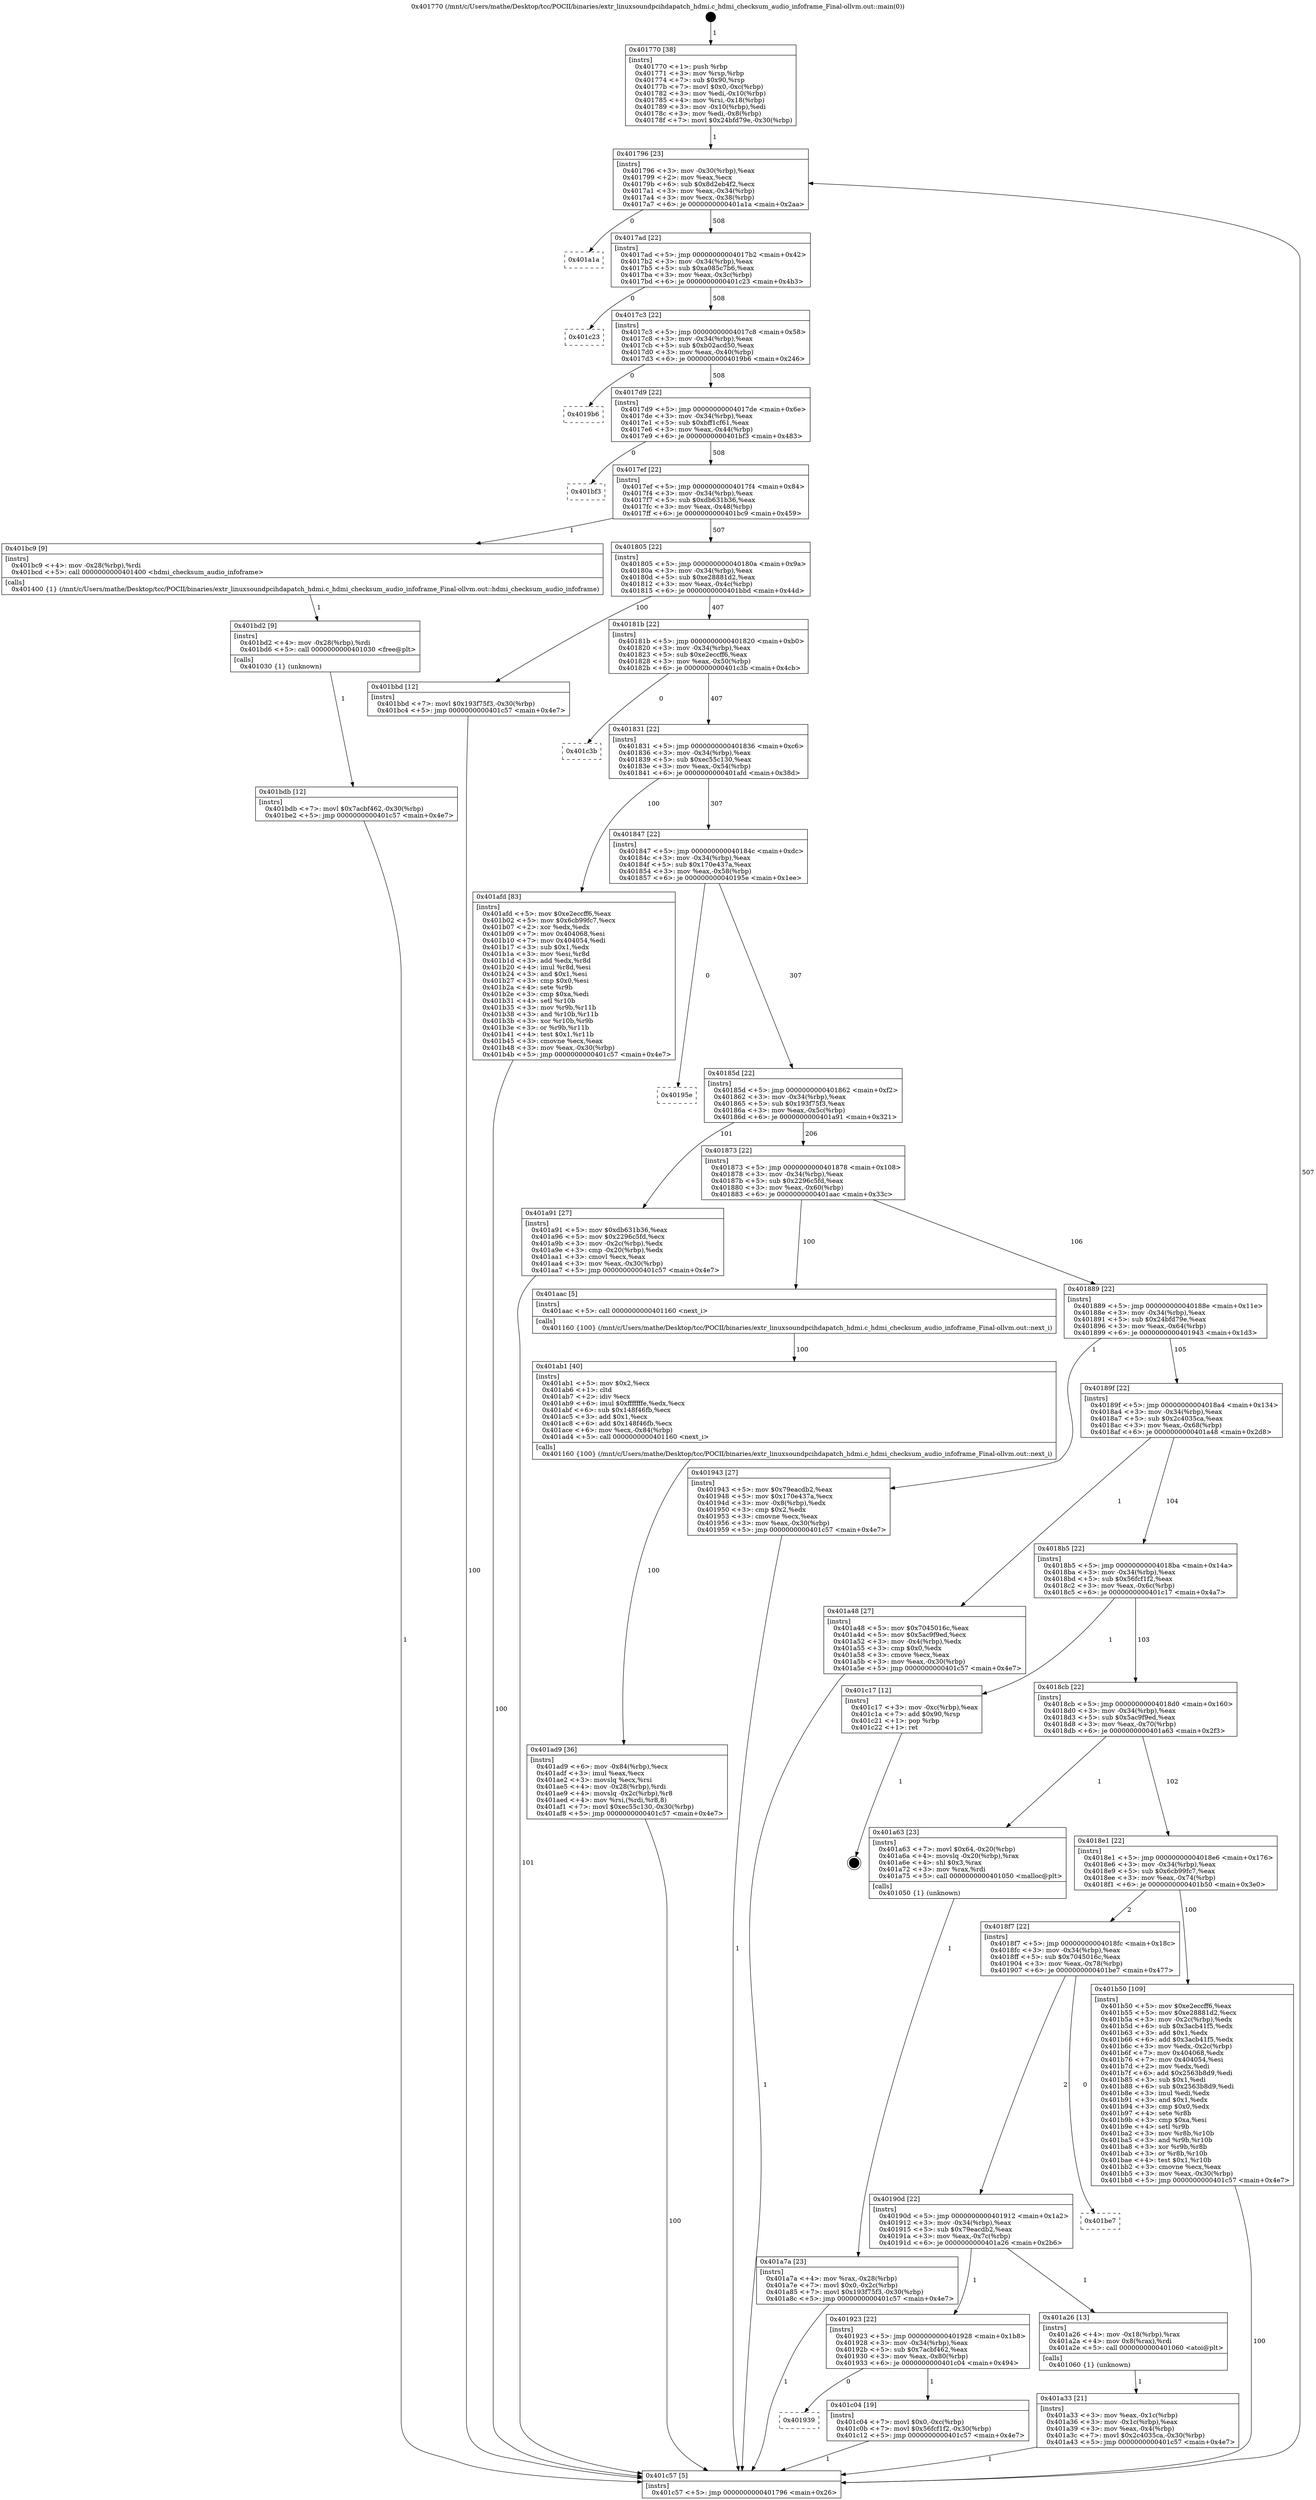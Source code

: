 digraph "0x401770" {
  label = "0x401770 (/mnt/c/Users/mathe/Desktop/tcc/POCII/binaries/extr_linuxsoundpcihdapatch_hdmi.c_hdmi_checksum_audio_infoframe_Final-ollvm.out::main(0))"
  labelloc = "t"
  node[shape=record]

  Entry [label="",width=0.3,height=0.3,shape=circle,fillcolor=black,style=filled]
  "0x401796" [label="{
     0x401796 [23]\l
     | [instrs]\l
     &nbsp;&nbsp;0x401796 \<+3\>: mov -0x30(%rbp),%eax\l
     &nbsp;&nbsp;0x401799 \<+2\>: mov %eax,%ecx\l
     &nbsp;&nbsp;0x40179b \<+6\>: sub $0x8d2eb4f2,%ecx\l
     &nbsp;&nbsp;0x4017a1 \<+3\>: mov %eax,-0x34(%rbp)\l
     &nbsp;&nbsp;0x4017a4 \<+3\>: mov %ecx,-0x38(%rbp)\l
     &nbsp;&nbsp;0x4017a7 \<+6\>: je 0000000000401a1a \<main+0x2aa\>\l
  }"]
  "0x401a1a" [label="{
     0x401a1a\l
  }", style=dashed]
  "0x4017ad" [label="{
     0x4017ad [22]\l
     | [instrs]\l
     &nbsp;&nbsp;0x4017ad \<+5\>: jmp 00000000004017b2 \<main+0x42\>\l
     &nbsp;&nbsp;0x4017b2 \<+3\>: mov -0x34(%rbp),%eax\l
     &nbsp;&nbsp;0x4017b5 \<+5\>: sub $0xa085c7b6,%eax\l
     &nbsp;&nbsp;0x4017ba \<+3\>: mov %eax,-0x3c(%rbp)\l
     &nbsp;&nbsp;0x4017bd \<+6\>: je 0000000000401c23 \<main+0x4b3\>\l
  }"]
  Exit [label="",width=0.3,height=0.3,shape=circle,fillcolor=black,style=filled,peripheries=2]
  "0x401c23" [label="{
     0x401c23\l
  }", style=dashed]
  "0x4017c3" [label="{
     0x4017c3 [22]\l
     | [instrs]\l
     &nbsp;&nbsp;0x4017c3 \<+5\>: jmp 00000000004017c8 \<main+0x58\>\l
     &nbsp;&nbsp;0x4017c8 \<+3\>: mov -0x34(%rbp),%eax\l
     &nbsp;&nbsp;0x4017cb \<+5\>: sub $0xb02acd50,%eax\l
     &nbsp;&nbsp;0x4017d0 \<+3\>: mov %eax,-0x40(%rbp)\l
     &nbsp;&nbsp;0x4017d3 \<+6\>: je 00000000004019b6 \<main+0x246\>\l
  }"]
  "0x401939" [label="{
     0x401939\l
  }", style=dashed]
  "0x4019b6" [label="{
     0x4019b6\l
  }", style=dashed]
  "0x4017d9" [label="{
     0x4017d9 [22]\l
     | [instrs]\l
     &nbsp;&nbsp;0x4017d9 \<+5\>: jmp 00000000004017de \<main+0x6e\>\l
     &nbsp;&nbsp;0x4017de \<+3\>: mov -0x34(%rbp),%eax\l
     &nbsp;&nbsp;0x4017e1 \<+5\>: sub $0xbff1cf61,%eax\l
     &nbsp;&nbsp;0x4017e6 \<+3\>: mov %eax,-0x44(%rbp)\l
     &nbsp;&nbsp;0x4017e9 \<+6\>: je 0000000000401bf3 \<main+0x483\>\l
  }"]
  "0x401c04" [label="{
     0x401c04 [19]\l
     | [instrs]\l
     &nbsp;&nbsp;0x401c04 \<+7\>: movl $0x0,-0xc(%rbp)\l
     &nbsp;&nbsp;0x401c0b \<+7\>: movl $0x56fcf1f2,-0x30(%rbp)\l
     &nbsp;&nbsp;0x401c12 \<+5\>: jmp 0000000000401c57 \<main+0x4e7\>\l
  }"]
  "0x401bf3" [label="{
     0x401bf3\l
  }", style=dashed]
  "0x4017ef" [label="{
     0x4017ef [22]\l
     | [instrs]\l
     &nbsp;&nbsp;0x4017ef \<+5\>: jmp 00000000004017f4 \<main+0x84\>\l
     &nbsp;&nbsp;0x4017f4 \<+3\>: mov -0x34(%rbp),%eax\l
     &nbsp;&nbsp;0x4017f7 \<+5\>: sub $0xdb631b36,%eax\l
     &nbsp;&nbsp;0x4017fc \<+3\>: mov %eax,-0x48(%rbp)\l
     &nbsp;&nbsp;0x4017ff \<+6\>: je 0000000000401bc9 \<main+0x459\>\l
  }"]
  "0x401bdb" [label="{
     0x401bdb [12]\l
     | [instrs]\l
     &nbsp;&nbsp;0x401bdb \<+7\>: movl $0x7acbf462,-0x30(%rbp)\l
     &nbsp;&nbsp;0x401be2 \<+5\>: jmp 0000000000401c57 \<main+0x4e7\>\l
  }"]
  "0x401bc9" [label="{
     0x401bc9 [9]\l
     | [instrs]\l
     &nbsp;&nbsp;0x401bc9 \<+4\>: mov -0x28(%rbp),%rdi\l
     &nbsp;&nbsp;0x401bcd \<+5\>: call 0000000000401400 \<hdmi_checksum_audio_infoframe\>\l
     | [calls]\l
     &nbsp;&nbsp;0x401400 \{1\} (/mnt/c/Users/mathe/Desktop/tcc/POCII/binaries/extr_linuxsoundpcihdapatch_hdmi.c_hdmi_checksum_audio_infoframe_Final-ollvm.out::hdmi_checksum_audio_infoframe)\l
  }"]
  "0x401805" [label="{
     0x401805 [22]\l
     | [instrs]\l
     &nbsp;&nbsp;0x401805 \<+5\>: jmp 000000000040180a \<main+0x9a\>\l
     &nbsp;&nbsp;0x40180a \<+3\>: mov -0x34(%rbp),%eax\l
     &nbsp;&nbsp;0x40180d \<+5\>: sub $0xe28881d2,%eax\l
     &nbsp;&nbsp;0x401812 \<+3\>: mov %eax,-0x4c(%rbp)\l
     &nbsp;&nbsp;0x401815 \<+6\>: je 0000000000401bbd \<main+0x44d\>\l
  }"]
  "0x401bd2" [label="{
     0x401bd2 [9]\l
     | [instrs]\l
     &nbsp;&nbsp;0x401bd2 \<+4\>: mov -0x28(%rbp),%rdi\l
     &nbsp;&nbsp;0x401bd6 \<+5\>: call 0000000000401030 \<free@plt\>\l
     | [calls]\l
     &nbsp;&nbsp;0x401030 \{1\} (unknown)\l
  }"]
  "0x401bbd" [label="{
     0x401bbd [12]\l
     | [instrs]\l
     &nbsp;&nbsp;0x401bbd \<+7\>: movl $0x193f75f3,-0x30(%rbp)\l
     &nbsp;&nbsp;0x401bc4 \<+5\>: jmp 0000000000401c57 \<main+0x4e7\>\l
  }"]
  "0x40181b" [label="{
     0x40181b [22]\l
     | [instrs]\l
     &nbsp;&nbsp;0x40181b \<+5\>: jmp 0000000000401820 \<main+0xb0\>\l
     &nbsp;&nbsp;0x401820 \<+3\>: mov -0x34(%rbp),%eax\l
     &nbsp;&nbsp;0x401823 \<+5\>: sub $0xe2eccff6,%eax\l
     &nbsp;&nbsp;0x401828 \<+3\>: mov %eax,-0x50(%rbp)\l
     &nbsp;&nbsp;0x40182b \<+6\>: je 0000000000401c3b \<main+0x4cb\>\l
  }"]
  "0x401ad9" [label="{
     0x401ad9 [36]\l
     | [instrs]\l
     &nbsp;&nbsp;0x401ad9 \<+6\>: mov -0x84(%rbp),%ecx\l
     &nbsp;&nbsp;0x401adf \<+3\>: imul %eax,%ecx\l
     &nbsp;&nbsp;0x401ae2 \<+3\>: movslq %ecx,%rsi\l
     &nbsp;&nbsp;0x401ae5 \<+4\>: mov -0x28(%rbp),%rdi\l
     &nbsp;&nbsp;0x401ae9 \<+4\>: movslq -0x2c(%rbp),%r8\l
     &nbsp;&nbsp;0x401aed \<+4\>: mov %rsi,(%rdi,%r8,8)\l
     &nbsp;&nbsp;0x401af1 \<+7\>: movl $0xec55c130,-0x30(%rbp)\l
     &nbsp;&nbsp;0x401af8 \<+5\>: jmp 0000000000401c57 \<main+0x4e7\>\l
  }"]
  "0x401c3b" [label="{
     0x401c3b\l
  }", style=dashed]
  "0x401831" [label="{
     0x401831 [22]\l
     | [instrs]\l
     &nbsp;&nbsp;0x401831 \<+5\>: jmp 0000000000401836 \<main+0xc6\>\l
     &nbsp;&nbsp;0x401836 \<+3\>: mov -0x34(%rbp),%eax\l
     &nbsp;&nbsp;0x401839 \<+5\>: sub $0xec55c130,%eax\l
     &nbsp;&nbsp;0x40183e \<+3\>: mov %eax,-0x54(%rbp)\l
     &nbsp;&nbsp;0x401841 \<+6\>: je 0000000000401afd \<main+0x38d\>\l
  }"]
  "0x401ab1" [label="{
     0x401ab1 [40]\l
     | [instrs]\l
     &nbsp;&nbsp;0x401ab1 \<+5\>: mov $0x2,%ecx\l
     &nbsp;&nbsp;0x401ab6 \<+1\>: cltd\l
     &nbsp;&nbsp;0x401ab7 \<+2\>: idiv %ecx\l
     &nbsp;&nbsp;0x401ab9 \<+6\>: imul $0xfffffffe,%edx,%ecx\l
     &nbsp;&nbsp;0x401abf \<+6\>: sub $0x148f46fb,%ecx\l
     &nbsp;&nbsp;0x401ac5 \<+3\>: add $0x1,%ecx\l
     &nbsp;&nbsp;0x401ac8 \<+6\>: add $0x148f46fb,%ecx\l
     &nbsp;&nbsp;0x401ace \<+6\>: mov %ecx,-0x84(%rbp)\l
     &nbsp;&nbsp;0x401ad4 \<+5\>: call 0000000000401160 \<next_i\>\l
     | [calls]\l
     &nbsp;&nbsp;0x401160 \{100\} (/mnt/c/Users/mathe/Desktop/tcc/POCII/binaries/extr_linuxsoundpcihdapatch_hdmi.c_hdmi_checksum_audio_infoframe_Final-ollvm.out::next_i)\l
  }"]
  "0x401afd" [label="{
     0x401afd [83]\l
     | [instrs]\l
     &nbsp;&nbsp;0x401afd \<+5\>: mov $0xe2eccff6,%eax\l
     &nbsp;&nbsp;0x401b02 \<+5\>: mov $0x6cb99fc7,%ecx\l
     &nbsp;&nbsp;0x401b07 \<+2\>: xor %edx,%edx\l
     &nbsp;&nbsp;0x401b09 \<+7\>: mov 0x404068,%esi\l
     &nbsp;&nbsp;0x401b10 \<+7\>: mov 0x404054,%edi\l
     &nbsp;&nbsp;0x401b17 \<+3\>: sub $0x1,%edx\l
     &nbsp;&nbsp;0x401b1a \<+3\>: mov %esi,%r8d\l
     &nbsp;&nbsp;0x401b1d \<+3\>: add %edx,%r8d\l
     &nbsp;&nbsp;0x401b20 \<+4\>: imul %r8d,%esi\l
     &nbsp;&nbsp;0x401b24 \<+3\>: and $0x1,%esi\l
     &nbsp;&nbsp;0x401b27 \<+3\>: cmp $0x0,%esi\l
     &nbsp;&nbsp;0x401b2a \<+4\>: sete %r9b\l
     &nbsp;&nbsp;0x401b2e \<+3\>: cmp $0xa,%edi\l
     &nbsp;&nbsp;0x401b31 \<+4\>: setl %r10b\l
     &nbsp;&nbsp;0x401b35 \<+3\>: mov %r9b,%r11b\l
     &nbsp;&nbsp;0x401b38 \<+3\>: and %r10b,%r11b\l
     &nbsp;&nbsp;0x401b3b \<+3\>: xor %r10b,%r9b\l
     &nbsp;&nbsp;0x401b3e \<+3\>: or %r9b,%r11b\l
     &nbsp;&nbsp;0x401b41 \<+4\>: test $0x1,%r11b\l
     &nbsp;&nbsp;0x401b45 \<+3\>: cmovne %ecx,%eax\l
     &nbsp;&nbsp;0x401b48 \<+3\>: mov %eax,-0x30(%rbp)\l
     &nbsp;&nbsp;0x401b4b \<+5\>: jmp 0000000000401c57 \<main+0x4e7\>\l
  }"]
  "0x401847" [label="{
     0x401847 [22]\l
     | [instrs]\l
     &nbsp;&nbsp;0x401847 \<+5\>: jmp 000000000040184c \<main+0xdc\>\l
     &nbsp;&nbsp;0x40184c \<+3\>: mov -0x34(%rbp),%eax\l
     &nbsp;&nbsp;0x40184f \<+5\>: sub $0x170e437a,%eax\l
     &nbsp;&nbsp;0x401854 \<+3\>: mov %eax,-0x58(%rbp)\l
     &nbsp;&nbsp;0x401857 \<+6\>: je 000000000040195e \<main+0x1ee\>\l
  }"]
  "0x401a7a" [label="{
     0x401a7a [23]\l
     | [instrs]\l
     &nbsp;&nbsp;0x401a7a \<+4\>: mov %rax,-0x28(%rbp)\l
     &nbsp;&nbsp;0x401a7e \<+7\>: movl $0x0,-0x2c(%rbp)\l
     &nbsp;&nbsp;0x401a85 \<+7\>: movl $0x193f75f3,-0x30(%rbp)\l
     &nbsp;&nbsp;0x401a8c \<+5\>: jmp 0000000000401c57 \<main+0x4e7\>\l
  }"]
  "0x40195e" [label="{
     0x40195e\l
  }", style=dashed]
  "0x40185d" [label="{
     0x40185d [22]\l
     | [instrs]\l
     &nbsp;&nbsp;0x40185d \<+5\>: jmp 0000000000401862 \<main+0xf2\>\l
     &nbsp;&nbsp;0x401862 \<+3\>: mov -0x34(%rbp),%eax\l
     &nbsp;&nbsp;0x401865 \<+5\>: sub $0x193f75f3,%eax\l
     &nbsp;&nbsp;0x40186a \<+3\>: mov %eax,-0x5c(%rbp)\l
     &nbsp;&nbsp;0x40186d \<+6\>: je 0000000000401a91 \<main+0x321\>\l
  }"]
  "0x401a33" [label="{
     0x401a33 [21]\l
     | [instrs]\l
     &nbsp;&nbsp;0x401a33 \<+3\>: mov %eax,-0x1c(%rbp)\l
     &nbsp;&nbsp;0x401a36 \<+3\>: mov -0x1c(%rbp),%eax\l
     &nbsp;&nbsp;0x401a39 \<+3\>: mov %eax,-0x4(%rbp)\l
     &nbsp;&nbsp;0x401a3c \<+7\>: movl $0x2c4035ca,-0x30(%rbp)\l
     &nbsp;&nbsp;0x401a43 \<+5\>: jmp 0000000000401c57 \<main+0x4e7\>\l
  }"]
  "0x401a91" [label="{
     0x401a91 [27]\l
     | [instrs]\l
     &nbsp;&nbsp;0x401a91 \<+5\>: mov $0xdb631b36,%eax\l
     &nbsp;&nbsp;0x401a96 \<+5\>: mov $0x2296c5fd,%ecx\l
     &nbsp;&nbsp;0x401a9b \<+3\>: mov -0x2c(%rbp),%edx\l
     &nbsp;&nbsp;0x401a9e \<+3\>: cmp -0x20(%rbp),%edx\l
     &nbsp;&nbsp;0x401aa1 \<+3\>: cmovl %ecx,%eax\l
     &nbsp;&nbsp;0x401aa4 \<+3\>: mov %eax,-0x30(%rbp)\l
     &nbsp;&nbsp;0x401aa7 \<+5\>: jmp 0000000000401c57 \<main+0x4e7\>\l
  }"]
  "0x401873" [label="{
     0x401873 [22]\l
     | [instrs]\l
     &nbsp;&nbsp;0x401873 \<+5\>: jmp 0000000000401878 \<main+0x108\>\l
     &nbsp;&nbsp;0x401878 \<+3\>: mov -0x34(%rbp),%eax\l
     &nbsp;&nbsp;0x40187b \<+5\>: sub $0x2296c5fd,%eax\l
     &nbsp;&nbsp;0x401880 \<+3\>: mov %eax,-0x60(%rbp)\l
     &nbsp;&nbsp;0x401883 \<+6\>: je 0000000000401aac \<main+0x33c\>\l
  }"]
  "0x401923" [label="{
     0x401923 [22]\l
     | [instrs]\l
     &nbsp;&nbsp;0x401923 \<+5\>: jmp 0000000000401928 \<main+0x1b8\>\l
     &nbsp;&nbsp;0x401928 \<+3\>: mov -0x34(%rbp),%eax\l
     &nbsp;&nbsp;0x40192b \<+5\>: sub $0x7acbf462,%eax\l
     &nbsp;&nbsp;0x401930 \<+3\>: mov %eax,-0x80(%rbp)\l
     &nbsp;&nbsp;0x401933 \<+6\>: je 0000000000401c04 \<main+0x494\>\l
  }"]
  "0x401aac" [label="{
     0x401aac [5]\l
     | [instrs]\l
     &nbsp;&nbsp;0x401aac \<+5\>: call 0000000000401160 \<next_i\>\l
     | [calls]\l
     &nbsp;&nbsp;0x401160 \{100\} (/mnt/c/Users/mathe/Desktop/tcc/POCII/binaries/extr_linuxsoundpcihdapatch_hdmi.c_hdmi_checksum_audio_infoframe_Final-ollvm.out::next_i)\l
  }"]
  "0x401889" [label="{
     0x401889 [22]\l
     | [instrs]\l
     &nbsp;&nbsp;0x401889 \<+5\>: jmp 000000000040188e \<main+0x11e\>\l
     &nbsp;&nbsp;0x40188e \<+3\>: mov -0x34(%rbp),%eax\l
     &nbsp;&nbsp;0x401891 \<+5\>: sub $0x24bfd79e,%eax\l
     &nbsp;&nbsp;0x401896 \<+3\>: mov %eax,-0x64(%rbp)\l
     &nbsp;&nbsp;0x401899 \<+6\>: je 0000000000401943 \<main+0x1d3\>\l
  }"]
  "0x401a26" [label="{
     0x401a26 [13]\l
     | [instrs]\l
     &nbsp;&nbsp;0x401a26 \<+4\>: mov -0x18(%rbp),%rax\l
     &nbsp;&nbsp;0x401a2a \<+4\>: mov 0x8(%rax),%rdi\l
     &nbsp;&nbsp;0x401a2e \<+5\>: call 0000000000401060 \<atoi@plt\>\l
     | [calls]\l
     &nbsp;&nbsp;0x401060 \{1\} (unknown)\l
  }"]
  "0x401943" [label="{
     0x401943 [27]\l
     | [instrs]\l
     &nbsp;&nbsp;0x401943 \<+5\>: mov $0x79eacdb2,%eax\l
     &nbsp;&nbsp;0x401948 \<+5\>: mov $0x170e437a,%ecx\l
     &nbsp;&nbsp;0x40194d \<+3\>: mov -0x8(%rbp),%edx\l
     &nbsp;&nbsp;0x401950 \<+3\>: cmp $0x2,%edx\l
     &nbsp;&nbsp;0x401953 \<+3\>: cmovne %ecx,%eax\l
     &nbsp;&nbsp;0x401956 \<+3\>: mov %eax,-0x30(%rbp)\l
     &nbsp;&nbsp;0x401959 \<+5\>: jmp 0000000000401c57 \<main+0x4e7\>\l
  }"]
  "0x40189f" [label="{
     0x40189f [22]\l
     | [instrs]\l
     &nbsp;&nbsp;0x40189f \<+5\>: jmp 00000000004018a4 \<main+0x134\>\l
     &nbsp;&nbsp;0x4018a4 \<+3\>: mov -0x34(%rbp),%eax\l
     &nbsp;&nbsp;0x4018a7 \<+5\>: sub $0x2c4035ca,%eax\l
     &nbsp;&nbsp;0x4018ac \<+3\>: mov %eax,-0x68(%rbp)\l
     &nbsp;&nbsp;0x4018af \<+6\>: je 0000000000401a48 \<main+0x2d8\>\l
  }"]
  "0x401c57" [label="{
     0x401c57 [5]\l
     | [instrs]\l
     &nbsp;&nbsp;0x401c57 \<+5\>: jmp 0000000000401796 \<main+0x26\>\l
  }"]
  "0x401770" [label="{
     0x401770 [38]\l
     | [instrs]\l
     &nbsp;&nbsp;0x401770 \<+1\>: push %rbp\l
     &nbsp;&nbsp;0x401771 \<+3\>: mov %rsp,%rbp\l
     &nbsp;&nbsp;0x401774 \<+7\>: sub $0x90,%rsp\l
     &nbsp;&nbsp;0x40177b \<+7\>: movl $0x0,-0xc(%rbp)\l
     &nbsp;&nbsp;0x401782 \<+3\>: mov %edi,-0x10(%rbp)\l
     &nbsp;&nbsp;0x401785 \<+4\>: mov %rsi,-0x18(%rbp)\l
     &nbsp;&nbsp;0x401789 \<+3\>: mov -0x10(%rbp),%edi\l
     &nbsp;&nbsp;0x40178c \<+3\>: mov %edi,-0x8(%rbp)\l
     &nbsp;&nbsp;0x40178f \<+7\>: movl $0x24bfd79e,-0x30(%rbp)\l
  }"]
  "0x40190d" [label="{
     0x40190d [22]\l
     | [instrs]\l
     &nbsp;&nbsp;0x40190d \<+5\>: jmp 0000000000401912 \<main+0x1a2\>\l
     &nbsp;&nbsp;0x401912 \<+3\>: mov -0x34(%rbp),%eax\l
     &nbsp;&nbsp;0x401915 \<+5\>: sub $0x79eacdb2,%eax\l
     &nbsp;&nbsp;0x40191a \<+3\>: mov %eax,-0x7c(%rbp)\l
     &nbsp;&nbsp;0x40191d \<+6\>: je 0000000000401a26 \<main+0x2b6\>\l
  }"]
  "0x401a48" [label="{
     0x401a48 [27]\l
     | [instrs]\l
     &nbsp;&nbsp;0x401a48 \<+5\>: mov $0x7045016c,%eax\l
     &nbsp;&nbsp;0x401a4d \<+5\>: mov $0x5ac9f9ed,%ecx\l
     &nbsp;&nbsp;0x401a52 \<+3\>: mov -0x4(%rbp),%edx\l
     &nbsp;&nbsp;0x401a55 \<+3\>: cmp $0x0,%edx\l
     &nbsp;&nbsp;0x401a58 \<+3\>: cmove %ecx,%eax\l
     &nbsp;&nbsp;0x401a5b \<+3\>: mov %eax,-0x30(%rbp)\l
     &nbsp;&nbsp;0x401a5e \<+5\>: jmp 0000000000401c57 \<main+0x4e7\>\l
  }"]
  "0x4018b5" [label="{
     0x4018b5 [22]\l
     | [instrs]\l
     &nbsp;&nbsp;0x4018b5 \<+5\>: jmp 00000000004018ba \<main+0x14a\>\l
     &nbsp;&nbsp;0x4018ba \<+3\>: mov -0x34(%rbp),%eax\l
     &nbsp;&nbsp;0x4018bd \<+5\>: sub $0x56fcf1f2,%eax\l
     &nbsp;&nbsp;0x4018c2 \<+3\>: mov %eax,-0x6c(%rbp)\l
     &nbsp;&nbsp;0x4018c5 \<+6\>: je 0000000000401c17 \<main+0x4a7\>\l
  }"]
  "0x401be7" [label="{
     0x401be7\l
  }", style=dashed]
  "0x401c17" [label="{
     0x401c17 [12]\l
     | [instrs]\l
     &nbsp;&nbsp;0x401c17 \<+3\>: mov -0xc(%rbp),%eax\l
     &nbsp;&nbsp;0x401c1a \<+7\>: add $0x90,%rsp\l
     &nbsp;&nbsp;0x401c21 \<+1\>: pop %rbp\l
     &nbsp;&nbsp;0x401c22 \<+1\>: ret\l
  }"]
  "0x4018cb" [label="{
     0x4018cb [22]\l
     | [instrs]\l
     &nbsp;&nbsp;0x4018cb \<+5\>: jmp 00000000004018d0 \<main+0x160\>\l
     &nbsp;&nbsp;0x4018d0 \<+3\>: mov -0x34(%rbp),%eax\l
     &nbsp;&nbsp;0x4018d3 \<+5\>: sub $0x5ac9f9ed,%eax\l
     &nbsp;&nbsp;0x4018d8 \<+3\>: mov %eax,-0x70(%rbp)\l
     &nbsp;&nbsp;0x4018db \<+6\>: je 0000000000401a63 \<main+0x2f3\>\l
  }"]
  "0x4018f7" [label="{
     0x4018f7 [22]\l
     | [instrs]\l
     &nbsp;&nbsp;0x4018f7 \<+5\>: jmp 00000000004018fc \<main+0x18c\>\l
     &nbsp;&nbsp;0x4018fc \<+3\>: mov -0x34(%rbp),%eax\l
     &nbsp;&nbsp;0x4018ff \<+5\>: sub $0x7045016c,%eax\l
     &nbsp;&nbsp;0x401904 \<+3\>: mov %eax,-0x78(%rbp)\l
     &nbsp;&nbsp;0x401907 \<+6\>: je 0000000000401be7 \<main+0x477\>\l
  }"]
  "0x401a63" [label="{
     0x401a63 [23]\l
     | [instrs]\l
     &nbsp;&nbsp;0x401a63 \<+7\>: movl $0x64,-0x20(%rbp)\l
     &nbsp;&nbsp;0x401a6a \<+4\>: movslq -0x20(%rbp),%rax\l
     &nbsp;&nbsp;0x401a6e \<+4\>: shl $0x3,%rax\l
     &nbsp;&nbsp;0x401a72 \<+3\>: mov %rax,%rdi\l
     &nbsp;&nbsp;0x401a75 \<+5\>: call 0000000000401050 \<malloc@plt\>\l
     | [calls]\l
     &nbsp;&nbsp;0x401050 \{1\} (unknown)\l
  }"]
  "0x4018e1" [label="{
     0x4018e1 [22]\l
     | [instrs]\l
     &nbsp;&nbsp;0x4018e1 \<+5\>: jmp 00000000004018e6 \<main+0x176\>\l
     &nbsp;&nbsp;0x4018e6 \<+3\>: mov -0x34(%rbp),%eax\l
     &nbsp;&nbsp;0x4018e9 \<+5\>: sub $0x6cb99fc7,%eax\l
     &nbsp;&nbsp;0x4018ee \<+3\>: mov %eax,-0x74(%rbp)\l
     &nbsp;&nbsp;0x4018f1 \<+6\>: je 0000000000401b50 \<main+0x3e0\>\l
  }"]
  "0x401b50" [label="{
     0x401b50 [109]\l
     | [instrs]\l
     &nbsp;&nbsp;0x401b50 \<+5\>: mov $0xe2eccff6,%eax\l
     &nbsp;&nbsp;0x401b55 \<+5\>: mov $0xe28881d2,%ecx\l
     &nbsp;&nbsp;0x401b5a \<+3\>: mov -0x2c(%rbp),%edx\l
     &nbsp;&nbsp;0x401b5d \<+6\>: sub $0x3acb41f5,%edx\l
     &nbsp;&nbsp;0x401b63 \<+3\>: add $0x1,%edx\l
     &nbsp;&nbsp;0x401b66 \<+6\>: add $0x3acb41f5,%edx\l
     &nbsp;&nbsp;0x401b6c \<+3\>: mov %edx,-0x2c(%rbp)\l
     &nbsp;&nbsp;0x401b6f \<+7\>: mov 0x404068,%edx\l
     &nbsp;&nbsp;0x401b76 \<+7\>: mov 0x404054,%esi\l
     &nbsp;&nbsp;0x401b7d \<+2\>: mov %edx,%edi\l
     &nbsp;&nbsp;0x401b7f \<+6\>: add $0x2563b8d9,%edi\l
     &nbsp;&nbsp;0x401b85 \<+3\>: sub $0x1,%edi\l
     &nbsp;&nbsp;0x401b88 \<+6\>: sub $0x2563b8d9,%edi\l
     &nbsp;&nbsp;0x401b8e \<+3\>: imul %edi,%edx\l
     &nbsp;&nbsp;0x401b91 \<+3\>: and $0x1,%edx\l
     &nbsp;&nbsp;0x401b94 \<+3\>: cmp $0x0,%edx\l
     &nbsp;&nbsp;0x401b97 \<+4\>: sete %r8b\l
     &nbsp;&nbsp;0x401b9b \<+3\>: cmp $0xa,%esi\l
     &nbsp;&nbsp;0x401b9e \<+4\>: setl %r9b\l
     &nbsp;&nbsp;0x401ba2 \<+3\>: mov %r8b,%r10b\l
     &nbsp;&nbsp;0x401ba5 \<+3\>: and %r9b,%r10b\l
     &nbsp;&nbsp;0x401ba8 \<+3\>: xor %r9b,%r8b\l
     &nbsp;&nbsp;0x401bab \<+3\>: or %r8b,%r10b\l
     &nbsp;&nbsp;0x401bae \<+4\>: test $0x1,%r10b\l
     &nbsp;&nbsp;0x401bb2 \<+3\>: cmovne %ecx,%eax\l
     &nbsp;&nbsp;0x401bb5 \<+3\>: mov %eax,-0x30(%rbp)\l
     &nbsp;&nbsp;0x401bb8 \<+5\>: jmp 0000000000401c57 \<main+0x4e7\>\l
  }"]
  Entry -> "0x401770" [label=" 1"]
  "0x401796" -> "0x401a1a" [label=" 0"]
  "0x401796" -> "0x4017ad" [label=" 508"]
  "0x401c17" -> Exit [label=" 1"]
  "0x4017ad" -> "0x401c23" [label=" 0"]
  "0x4017ad" -> "0x4017c3" [label=" 508"]
  "0x401c04" -> "0x401c57" [label=" 1"]
  "0x4017c3" -> "0x4019b6" [label=" 0"]
  "0x4017c3" -> "0x4017d9" [label=" 508"]
  "0x401923" -> "0x401939" [label=" 0"]
  "0x4017d9" -> "0x401bf3" [label=" 0"]
  "0x4017d9" -> "0x4017ef" [label=" 508"]
  "0x401923" -> "0x401c04" [label=" 1"]
  "0x4017ef" -> "0x401bc9" [label=" 1"]
  "0x4017ef" -> "0x401805" [label=" 507"]
  "0x401bdb" -> "0x401c57" [label=" 1"]
  "0x401805" -> "0x401bbd" [label=" 100"]
  "0x401805" -> "0x40181b" [label=" 407"]
  "0x401bd2" -> "0x401bdb" [label=" 1"]
  "0x40181b" -> "0x401c3b" [label=" 0"]
  "0x40181b" -> "0x401831" [label=" 407"]
  "0x401bc9" -> "0x401bd2" [label=" 1"]
  "0x401831" -> "0x401afd" [label=" 100"]
  "0x401831" -> "0x401847" [label=" 307"]
  "0x401bbd" -> "0x401c57" [label=" 100"]
  "0x401847" -> "0x40195e" [label=" 0"]
  "0x401847" -> "0x40185d" [label=" 307"]
  "0x401b50" -> "0x401c57" [label=" 100"]
  "0x40185d" -> "0x401a91" [label=" 101"]
  "0x40185d" -> "0x401873" [label=" 206"]
  "0x401afd" -> "0x401c57" [label=" 100"]
  "0x401873" -> "0x401aac" [label=" 100"]
  "0x401873" -> "0x401889" [label=" 106"]
  "0x401ad9" -> "0x401c57" [label=" 100"]
  "0x401889" -> "0x401943" [label=" 1"]
  "0x401889" -> "0x40189f" [label=" 105"]
  "0x401943" -> "0x401c57" [label=" 1"]
  "0x401770" -> "0x401796" [label=" 1"]
  "0x401c57" -> "0x401796" [label=" 507"]
  "0x401ab1" -> "0x401ad9" [label=" 100"]
  "0x40189f" -> "0x401a48" [label=" 1"]
  "0x40189f" -> "0x4018b5" [label=" 104"]
  "0x401a91" -> "0x401c57" [label=" 101"]
  "0x4018b5" -> "0x401c17" [label=" 1"]
  "0x4018b5" -> "0x4018cb" [label=" 103"]
  "0x401a7a" -> "0x401c57" [label=" 1"]
  "0x4018cb" -> "0x401a63" [label=" 1"]
  "0x4018cb" -> "0x4018e1" [label=" 102"]
  "0x401a48" -> "0x401c57" [label=" 1"]
  "0x4018e1" -> "0x401b50" [label=" 100"]
  "0x4018e1" -> "0x4018f7" [label=" 2"]
  "0x401a63" -> "0x401a7a" [label=" 1"]
  "0x4018f7" -> "0x401be7" [label=" 0"]
  "0x4018f7" -> "0x40190d" [label=" 2"]
  "0x401aac" -> "0x401ab1" [label=" 100"]
  "0x40190d" -> "0x401a26" [label=" 1"]
  "0x40190d" -> "0x401923" [label=" 1"]
  "0x401a26" -> "0x401a33" [label=" 1"]
  "0x401a33" -> "0x401c57" [label=" 1"]
}
